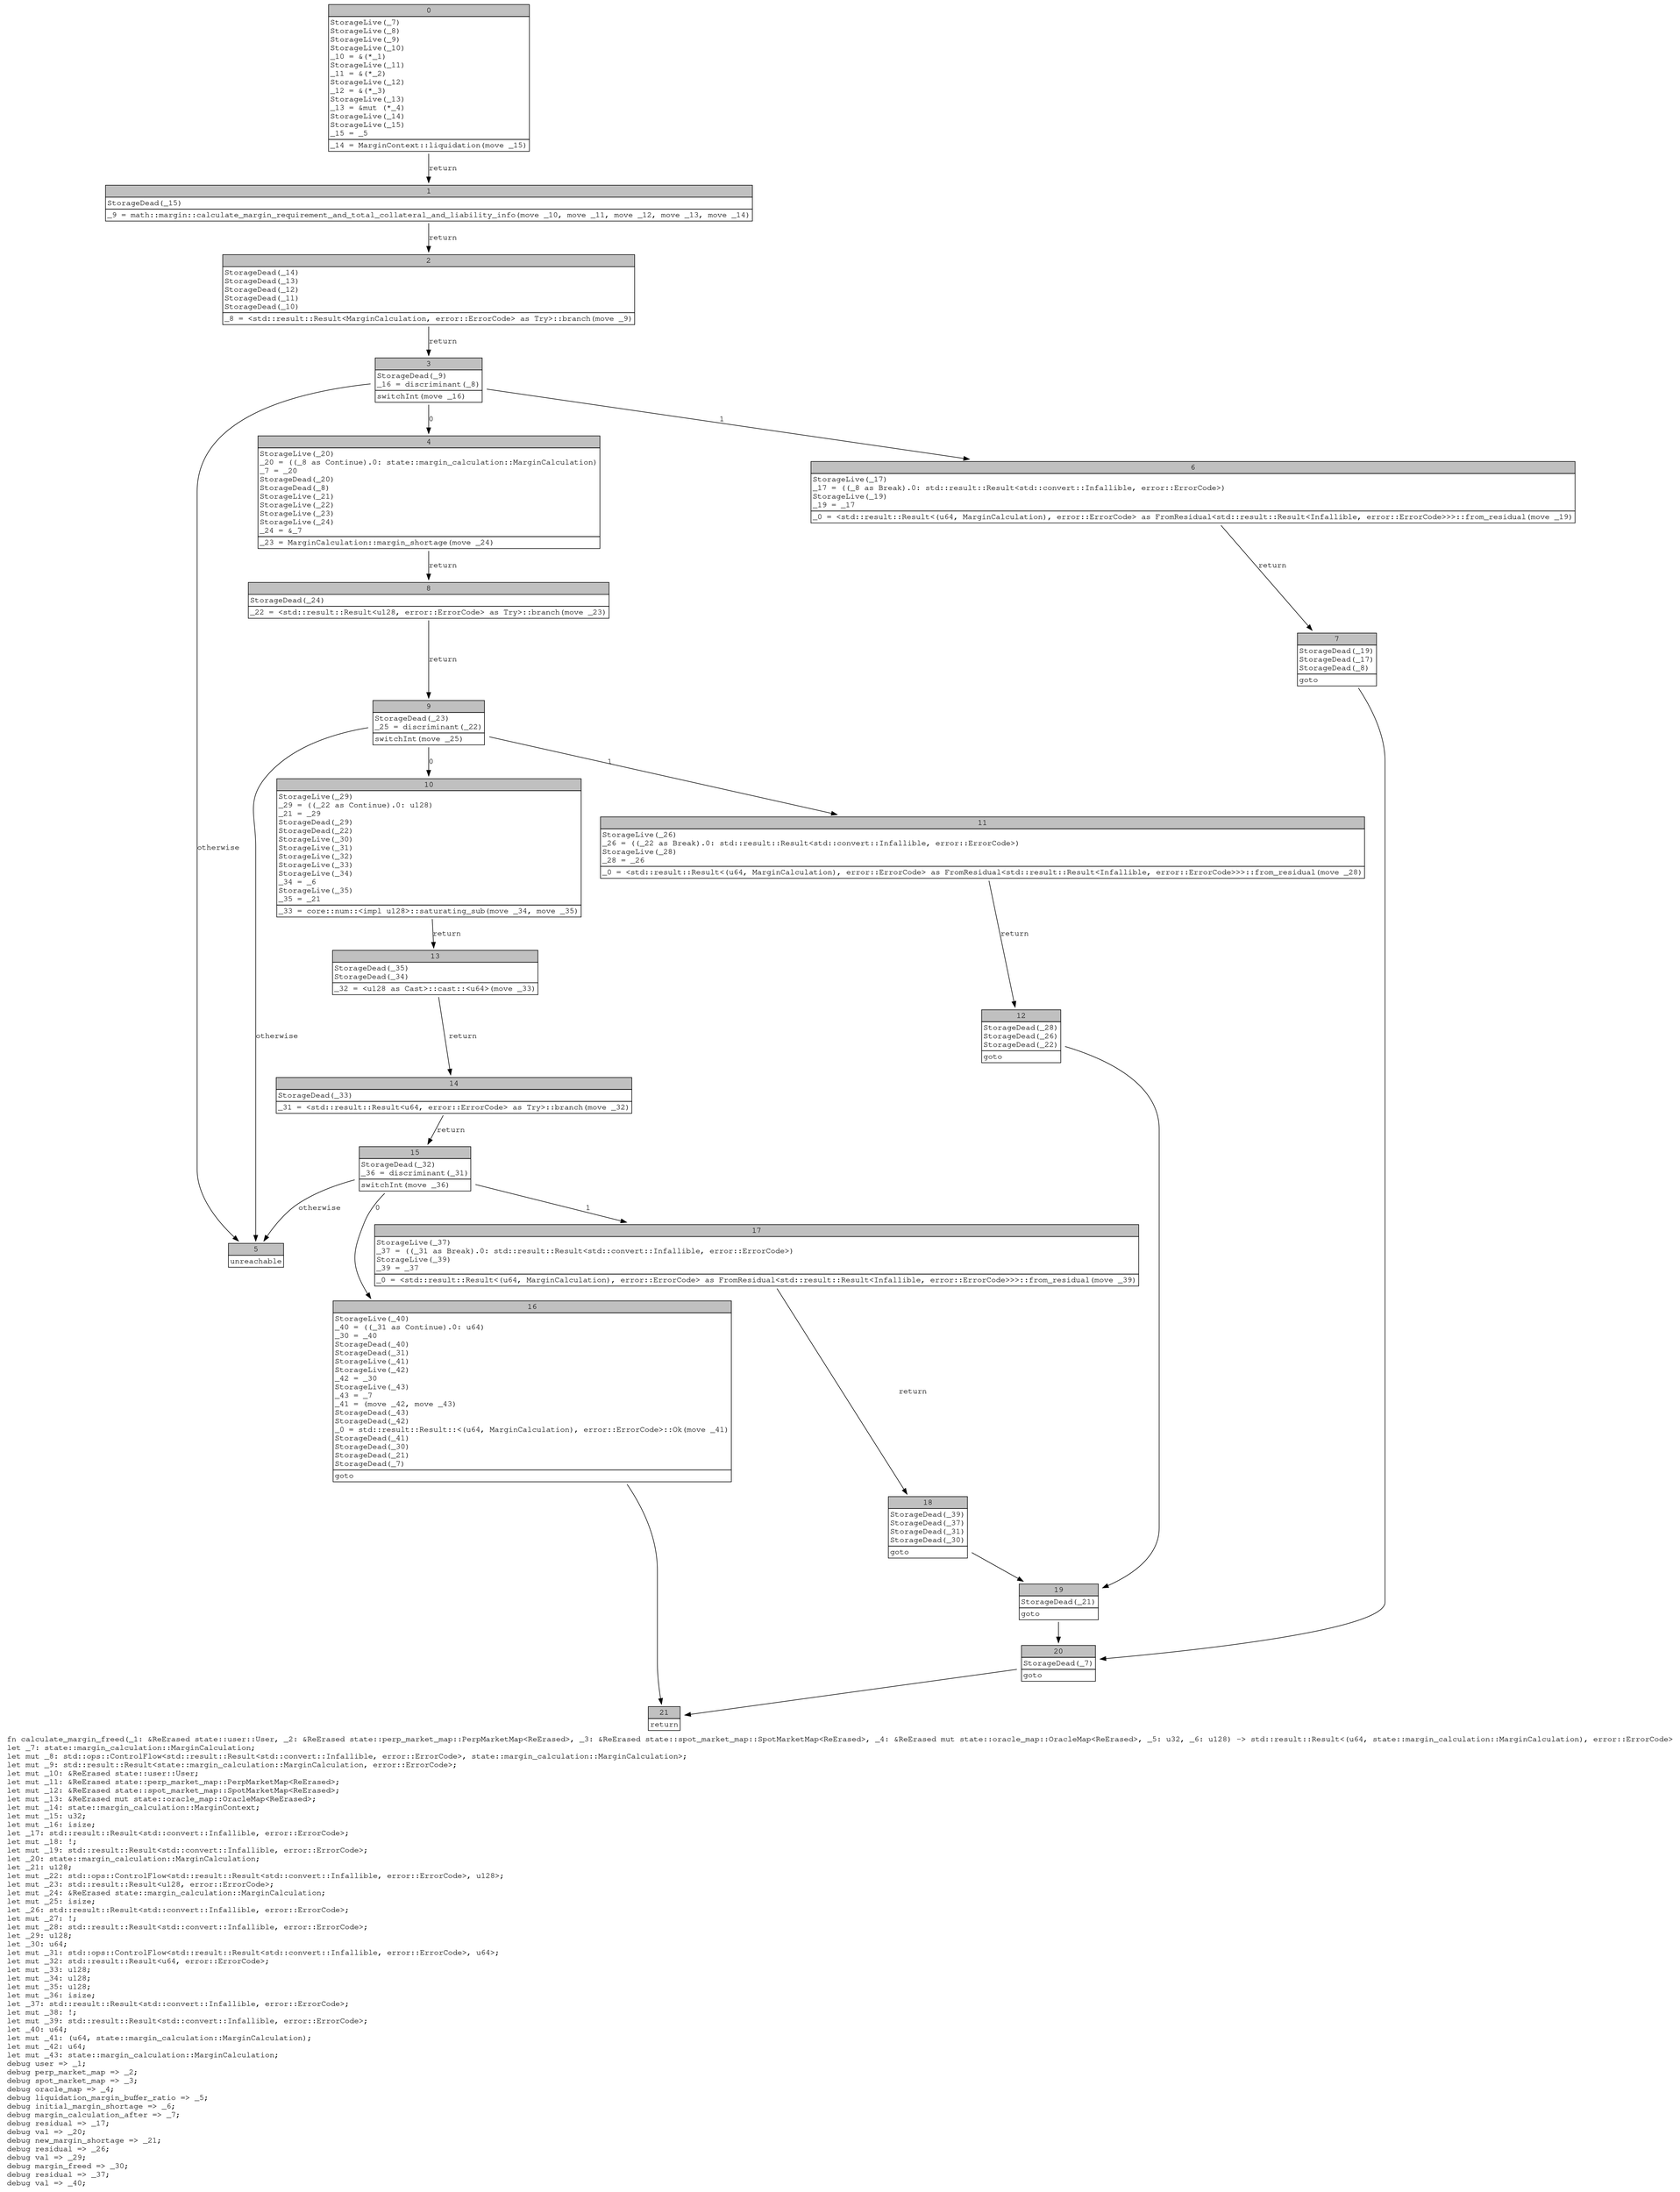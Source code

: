 digraph Mir_0_356 {
    graph [fontname="Courier, monospace"];
    node [fontname="Courier, monospace"];
    edge [fontname="Courier, monospace"];
    label=<fn calculate_margin_freed(_1: &amp;ReErased state::user::User, _2: &amp;ReErased state::perp_market_map::PerpMarketMap&lt;ReErased&gt;, _3: &amp;ReErased state::spot_market_map::SpotMarketMap&lt;ReErased&gt;, _4: &amp;ReErased mut state::oracle_map::OracleMap&lt;ReErased&gt;, _5: u32, _6: u128) -&gt; std::result::Result&lt;(u64, state::margin_calculation::MarginCalculation), error::ErrorCode&gt;<br align="left"/>let _7: state::margin_calculation::MarginCalculation;<br align="left"/>let mut _8: std::ops::ControlFlow&lt;std::result::Result&lt;std::convert::Infallible, error::ErrorCode&gt;, state::margin_calculation::MarginCalculation&gt;;<br align="left"/>let mut _9: std::result::Result&lt;state::margin_calculation::MarginCalculation, error::ErrorCode&gt;;<br align="left"/>let mut _10: &amp;ReErased state::user::User;<br align="left"/>let mut _11: &amp;ReErased state::perp_market_map::PerpMarketMap&lt;ReErased&gt;;<br align="left"/>let mut _12: &amp;ReErased state::spot_market_map::SpotMarketMap&lt;ReErased&gt;;<br align="left"/>let mut _13: &amp;ReErased mut state::oracle_map::OracleMap&lt;ReErased&gt;;<br align="left"/>let mut _14: state::margin_calculation::MarginContext;<br align="left"/>let mut _15: u32;<br align="left"/>let mut _16: isize;<br align="left"/>let _17: std::result::Result&lt;std::convert::Infallible, error::ErrorCode&gt;;<br align="left"/>let mut _18: !;<br align="left"/>let mut _19: std::result::Result&lt;std::convert::Infallible, error::ErrorCode&gt;;<br align="left"/>let _20: state::margin_calculation::MarginCalculation;<br align="left"/>let _21: u128;<br align="left"/>let mut _22: std::ops::ControlFlow&lt;std::result::Result&lt;std::convert::Infallible, error::ErrorCode&gt;, u128&gt;;<br align="left"/>let mut _23: std::result::Result&lt;u128, error::ErrorCode&gt;;<br align="left"/>let mut _24: &amp;ReErased state::margin_calculation::MarginCalculation;<br align="left"/>let mut _25: isize;<br align="left"/>let _26: std::result::Result&lt;std::convert::Infallible, error::ErrorCode&gt;;<br align="left"/>let mut _27: !;<br align="left"/>let mut _28: std::result::Result&lt;std::convert::Infallible, error::ErrorCode&gt;;<br align="left"/>let _29: u128;<br align="left"/>let _30: u64;<br align="left"/>let mut _31: std::ops::ControlFlow&lt;std::result::Result&lt;std::convert::Infallible, error::ErrorCode&gt;, u64&gt;;<br align="left"/>let mut _32: std::result::Result&lt;u64, error::ErrorCode&gt;;<br align="left"/>let mut _33: u128;<br align="left"/>let mut _34: u128;<br align="left"/>let mut _35: u128;<br align="left"/>let mut _36: isize;<br align="left"/>let _37: std::result::Result&lt;std::convert::Infallible, error::ErrorCode&gt;;<br align="left"/>let mut _38: !;<br align="left"/>let mut _39: std::result::Result&lt;std::convert::Infallible, error::ErrorCode&gt;;<br align="left"/>let _40: u64;<br align="left"/>let mut _41: (u64, state::margin_calculation::MarginCalculation);<br align="left"/>let mut _42: u64;<br align="left"/>let mut _43: state::margin_calculation::MarginCalculation;<br align="left"/>debug user =&gt; _1;<br align="left"/>debug perp_market_map =&gt; _2;<br align="left"/>debug spot_market_map =&gt; _3;<br align="left"/>debug oracle_map =&gt; _4;<br align="left"/>debug liquidation_margin_buffer_ratio =&gt; _5;<br align="left"/>debug initial_margin_shortage =&gt; _6;<br align="left"/>debug margin_calculation_after =&gt; _7;<br align="left"/>debug residual =&gt; _17;<br align="left"/>debug val =&gt; _20;<br align="left"/>debug new_margin_shortage =&gt; _21;<br align="left"/>debug residual =&gt; _26;<br align="left"/>debug val =&gt; _29;<br align="left"/>debug margin_freed =&gt; _30;<br align="left"/>debug residual =&gt; _37;<br align="left"/>debug val =&gt; _40;<br align="left"/>>;
    bb0__0_356 [shape="none", label=<<table border="0" cellborder="1" cellspacing="0"><tr><td bgcolor="gray" align="center" colspan="1">0</td></tr><tr><td align="left" balign="left">StorageLive(_7)<br/>StorageLive(_8)<br/>StorageLive(_9)<br/>StorageLive(_10)<br/>_10 = &amp;(*_1)<br/>StorageLive(_11)<br/>_11 = &amp;(*_2)<br/>StorageLive(_12)<br/>_12 = &amp;(*_3)<br/>StorageLive(_13)<br/>_13 = &amp;mut (*_4)<br/>StorageLive(_14)<br/>StorageLive(_15)<br/>_15 = _5<br/></td></tr><tr><td align="left">_14 = MarginContext::liquidation(move _15)</td></tr></table>>];
    bb1__0_356 [shape="none", label=<<table border="0" cellborder="1" cellspacing="0"><tr><td bgcolor="gray" align="center" colspan="1">1</td></tr><tr><td align="left" balign="left">StorageDead(_15)<br/></td></tr><tr><td align="left">_9 = math::margin::calculate_margin_requirement_and_total_collateral_and_liability_info(move _10, move _11, move _12, move _13, move _14)</td></tr></table>>];
    bb2__0_356 [shape="none", label=<<table border="0" cellborder="1" cellspacing="0"><tr><td bgcolor="gray" align="center" colspan="1">2</td></tr><tr><td align="left" balign="left">StorageDead(_14)<br/>StorageDead(_13)<br/>StorageDead(_12)<br/>StorageDead(_11)<br/>StorageDead(_10)<br/></td></tr><tr><td align="left">_8 = &lt;std::result::Result&lt;MarginCalculation, error::ErrorCode&gt; as Try&gt;::branch(move _9)</td></tr></table>>];
    bb3__0_356 [shape="none", label=<<table border="0" cellborder="1" cellspacing="0"><tr><td bgcolor="gray" align="center" colspan="1">3</td></tr><tr><td align="left" balign="left">StorageDead(_9)<br/>_16 = discriminant(_8)<br/></td></tr><tr><td align="left">switchInt(move _16)</td></tr></table>>];
    bb4__0_356 [shape="none", label=<<table border="0" cellborder="1" cellspacing="0"><tr><td bgcolor="gray" align="center" colspan="1">4</td></tr><tr><td align="left" balign="left">StorageLive(_20)<br/>_20 = ((_8 as Continue).0: state::margin_calculation::MarginCalculation)<br/>_7 = _20<br/>StorageDead(_20)<br/>StorageDead(_8)<br/>StorageLive(_21)<br/>StorageLive(_22)<br/>StorageLive(_23)<br/>StorageLive(_24)<br/>_24 = &amp;_7<br/></td></tr><tr><td align="left">_23 = MarginCalculation::margin_shortage(move _24)</td></tr></table>>];
    bb5__0_356 [shape="none", label=<<table border="0" cellborder="1" cellspacing="0"><tr><td bgcolor="gray" align="center" colspan="1">5</td></tr><tr><td align="left">unreachable</td></tr></table>>];
    bb6__0_356 [shape="none", label=<<table border="0" cellborder="1" cellspacing="0"><tr><td bgcolor="gray" align="center" colspan="1">6</td></tr><tr><td align="left" balign="left">StorageLive(_17)<br/>_17 = ((_8 as Break).0: std::result::Result&lt;std::convert::Infallible, error::ErrorCode&gt;)<br/>StorageLive(_19)<br/>_19 = _17<br/></td></tr><tr><td align="left">_0 = &lt;std::result::Result&lt;(u64, MarginCalculation), error::ErrorCode&gt; as FromResidual&lt;std::result::Result&lt;Infallible, error::ErrorCode&gt;&gt;&gt;::from_residual(move _19)</td></tr></table>>];
    bb7__0_356 [shape="none", label=<<table border="0" cellborder="1" cellspacing="0"><tr><td bgcolor="gray" align="center" colspan="1">7</td></tr><tr><td align="left" balign="left">StorageDead(_19)<br/>StorageDead(_17)<br/>StorageDead(_8)<br/></td></tr><tr><td align="left">goto</td></tr></table>>];
    bb8__0_356 [shape="none", label=<<table border="0" cellborder="1" cellspacing="0"><tr><td bgcolor="gray" align="center" colspan="1">8</td></tr><tr><td align="left" balign="left">StorageDead(_24)<br/></td></tr><tr><td align="left">_22 = &lt;std::result::Result&lt;u128, error::ErrorCode&gt; as Try&gt;::branch(move _23)</td></tr></table>>];
    bb9__0_356 [shape="none", label=<<table border="0" cellborder="1" cellspacing="0"><tr><td bgcolor="gray" align="center" colspan="1">9</td></tr><tr><td align="left" balign="left">StorageDead(_23)<br/>_25 = discriminant(_22)<br/></td></tr><tr><td align="left">switchInt(move _25)</td></tr></table>>];
    bb10__0_356 [shape="none", label=<<table border="0" cellborder="1" cellspacing="0"><tr><td bgcolor="gray" align="center" colspan="1">10</td></tr><tr><td align="left" balign="left">StorageLive(_29)<br/>_29 = ((_22 as Continue).0: u128)<br/>_21 = _29<br/>StorageDead(_29)<br/>StorageDead(_22)<br/>StorageLive(_30)<br/>StorageLive(_31)<br/>StorageLive(_32)<br/>StorageLive(_33)<br/>StorageLive(_34)<br/>_34 = _6<br/>StorageLive(_35)<br/>_35 = _21<br/></td></tr><tr><td align="left">_33 = core::num::&lt;impl u128&gt;::saturating_sub(move _34, move _35)</td></tr></table>>];
    bb11__0_356 [shape="none", label=<<table border="0" cellborder="1" cellspacing="0"><tr><td bgcolor="gray" align="center" colspan="1">11</td></tr><tr><td align="left" balign="left">StorageLive(_26)<br/>_26 = ((_22 as Break).0: std::result::Result&lt;std::convert::Infallible, error::ErrorCode&gt;)<br/>StorageLive(_28)<br/>_28 = _26<br/></td></tr><tr><td align="left">_0 = &lt;std::result::Result&lt;(u64, MarginCalculation), error::ErrorCode&gt; as FromResidual&lt;std::result::Result&lt;Infallible, error::ErrorCode&gt;&gt;&gt;::from_residual(move _28)</td></tr></table>>];
    bb12__0_356 [shape="none", label=<<table border="0" cellborder="1" cellspacing="0"><tr><td bgcolor="gray" align="center" colspan="1">12</td></tr><tr><td align="left" balign="left">StorageDead(_28)<br/>StorageDead(_26)<br/>StorageDead(_22)<br/></td></tr><tr><td align="left">goto</td></tr></table>>];
    bb13__0_356 [shape="none", label=<<table border="0" cellborder="1" cellspacing="0"><tr><td bgcolor="gray" align="center" colspan="1">13</td></tr><tr><td align="left" balign="left">StorageDead(_35)<br/>StorageDead(_34)<br/></td></tr><tr><td align="left">_32 = &lt;u128 as Cast&gt;::cast::&lt;u64&gt;(move _33)</td></tr></table>>];
    bb14__0_356 [shape="none", label=<<table border="0" cellborder="1" cellspacing="0"><tr><td bgcolor="gray" align="center" colspan="1">14</td></tr><tr><td align="left" balign="left">StorageDead(_33)<br/></td></tr><tr><td align="left">_31 = &lt;std::result::Result&lt;u64, error::ErrorCode&gt; as Try&gt;::branch(move _32)</td></tr></table>>];
    bb15__0_356 [shape="none", label=<<table border="0" cellborder="1" cellspacing="0"><tr><td bgcolor="gray" align="center" colspan="1">15</td></tr><tr><td align="left" balign="left">StorageDead(_32)<br/>_36 = discriminant(_31)<br/></td></tr><tr><td align="left">switchInt(move _36)</td></tr></table>>];
    bb16__0_356 [shape="none", label=<<table border="0" cellborder="1" cellspacing="0"><tr><td bgcolor="gray" align="center" colspan="1">16</td></tr><tr><td align="left" balign="left">StorageLive(_40)<br/>_40 = ((_31 as Continue).0: u64)<br/>_30 = _40<br/>StorageDead(_40)<br/>StorageDead(_31)<br/>StorageLive(_41)<br/>StorageLive(_42)<br/>_42 = _30<br/>StorageLive(_43)<br/>_43 = _7<br/>_41 = (move _42, move _43)<br/>StorageDead(_43)<br/>StorageDead(_42)<br/>_0 = std::result::Result::&lt;(u64, MarginCalculation), error::ErrorCode&gt;::Ok(move _41)<br/>StorageDead(_41)<br/>StorageDead(_30)<br/>StorageDead(_21)<br/>StorageDead(_7)<br/></td></tr><tr><td align="left">goto</td></tr></table>>];
    bb17__0_356 [shape="none", label=<<table border="0" cellborder="1" cellspacing="0"><tr><td bgcolor="gray" align="center" colspan="1">17</td></tr><tr><td align="left" balign="left">StorageLive(_37)<br/>_37 = ((_31 as Break).0: std::result::Result&lt;std::convert::Infallible, error::ErrorCode&gt;)<br/>StorageLive(_39)<br/>_39 = _37<br/></td></tr><tr><td align="left">_0 = &lt;std::result::Result&lt;(u64, MarginCalculation), error::ErrorCode&gt; as FromResidual&lt;std::result::Result&lt;Infallible, error::ErrorCode&gt;&gt;&gt;::from_residual(move _39)</td></tr></table>>];
    bb18__0_356 [shape="none", label=<<table border="0" cellborder="1" cellspacing="0"><tr><td bgcolor="gray" align="center" colspan="1">18</td></tr><tr><td align="left" balign="left">StorageDead(_39)<br/>StorageDead(_37)<br/>StorageDead(_31)<br/>StorageDead(_30)<br/></td></tr><tr><td align="left">goto</td></tr></table>>];
    bb19__0_356 [shape="none", label=<<table border="0" cellborder="1" cellspacing="0"><tr><td bgcolor="gray" align="center" colspan="1">19</td></tr><tr><td align="left" balign="left">StorageDead(_21)<br/></td></tr><tr><td align="left">goto</td></tr></table>>];
    bb20__0_356 [shape="none", label=<<table border="0" cellborder="1" cellspacing="0"><tr><td bgcolor="gray" align="center" colspan="1">20</td></tr><tr><td align="left" balign="left">StorageDead(_7)<br/></td></tr><tr><td align="left">goto</td></tr></table>>];
    bb21__0_356 [shape="none", label=<<table border="0" cellborder="1" cellspacing="0"><tr><td bgcolor="gray" align="center" colspan="1">21</td></tr><tr><td align="left">return</td></tr></table>>];
    bb0__0_356 -> bb1__0_356 [label="return"];
    bb1__0_356 -> bb2__0_356 [label="return"];
    bb2__0_356 -> bb3__0_356 [label="return"];
    bb3__0_356 -> bb4__0_356 [label="0"];
    bb3__0_356 -> bb6__0_356 [label="1"];
    bb3__0_356 -> bb5__0_356 [label="otherwise"];
    bb4__0_356 -> bb8__0_356 [label="return"];
    bb6__0_356 -> bb7__0_356 [label="return"];
    bb7__0_356 -> bb20__0_356 [label=""];
    bb8__0_356 -> bb9__0_356 [label="return"];
    bb9__0_356 -> bb10__0_356 [label="0"];
    bb9__0_356 -> bb11__0_356 [label="1"];
    bb9__0_356 -> bb5__0_356 [label="otherwise"];
    bb10__0_356 -> bb13__0_356 [label="return"];
    bb11__0_356 -> bb12__0_356 [label="return"];
    bb12__0_356 -> bb19__0_356 [label=""];
    bb13__0_356 -> bb14__0_356 [label="return"];
    bb14__0_356 -> bb15__0_356 [label="return"];
    bb15__0_356 -> bb16__0_356 [label="0"];
    bb15__0_356 -> bb17__0_356 [label="1"];
    bb15__0_356 -> bb5__0_356 [label="otherwise"];
    bb16__0_356 -> bb21__0_356 [label=""];
    bb17__0_356 -> bb18__0_356 [label="return"];
    bb18__0_356 -> bb19__0_356 [label=""];
    bb19__0_356 -> bb20__0_356 [label=""];
    bb20__0_356 -> bb21__0_356 [label=""];
}
